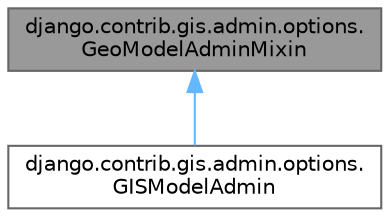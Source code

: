 digraph "django.contrib.gis.admin.options.GeoModelAdminMixin"
{
 // LATEX_PDF_SIZE
  bgcolor="transparent";
  edge [fontname=Helvetica,fontsize=10,labelfontname=Helvetica,labelfontsize=10];
  node [fontname=Helvetica,fontsize=10,shape=box,height=0.2,width=0.4];
  Node1 [id="Node000001",label="django.contrib.gis.admin.options.\lGeoModelAdminMixin",height=0.2,width=0.4,color="gray40", fillcolor="grey60", style="filled", fontcolor="black",tooltip=" "];
  Node1 -> Node2 [id="edge2_Node000001_Node000002",dir="back",color="steelblue1",style="solid",tooltip=" "];
  Node2 [id="Node000002",label="django.contrib.gis.admin.options.\lGISModelAdmin",height=0.2,width=0.4,color="gray40", fillcolor="white", style="filled",URL="$classdjango_1_1contrib_1_1gis_1_1admin_1_1options_1_1GISModelAdmin.html",tooltip=" "];
}
